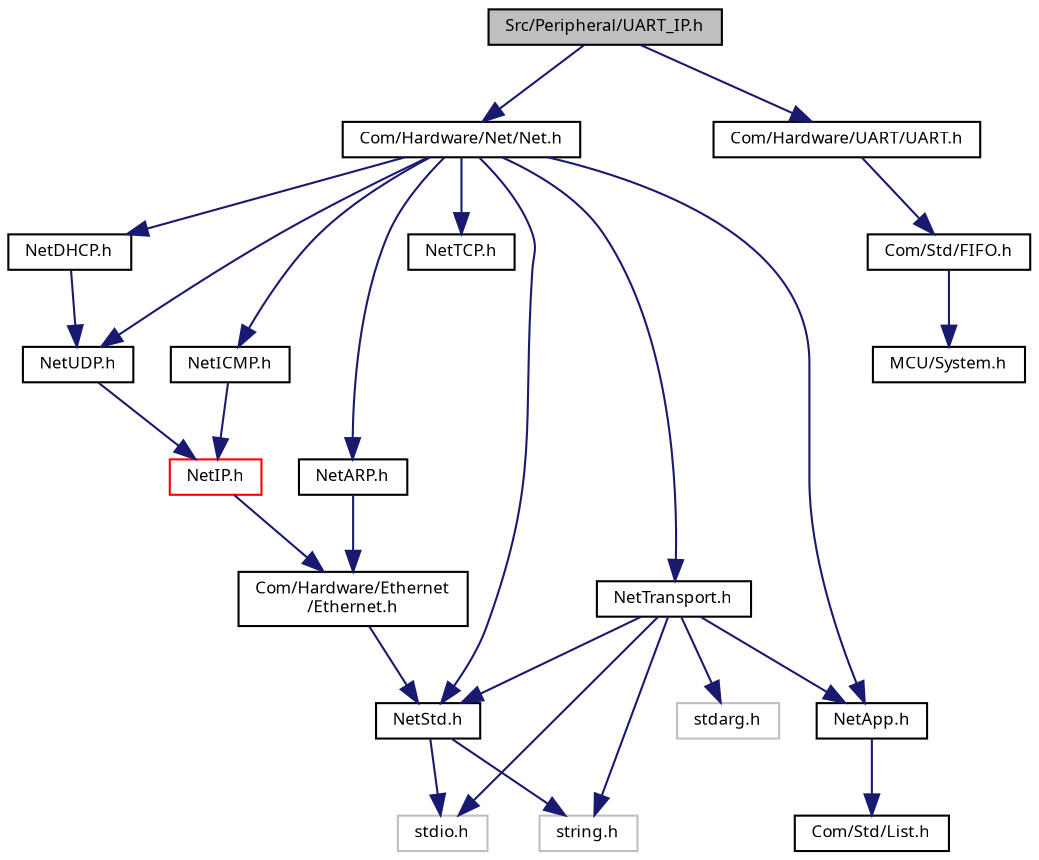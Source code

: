 digraph "Src/Peripheral/UART_IP.h"
{
  edge [fontname="Sans",fontsize="8",labelfontname="Sans",labelfontsize="8"];
  node [fontname="Sans",fontsize="8",shape=record];
  Node1 [label="Src/Peripheral/UART_IP.h",height=0.2,width=0.4,color="black", fillcolor="grey75", style="filled", fontcolor="black"];
  Node1 -> Node2 [color="midnightblue",fontsize="8",style="solid",fontname="Sans"];
  Node2 [label="Com/Hardware/Net/Net.h",height=0.2,width=0.4,color="black", fillcolor="white", style="filled",URL="$_net_8h.html"];
  Node2 -> Node3 [color="midnightblue",fontsize="8",style="solid",fontname="Sans"];
  Node3 [label="NetStd.h",height=0.2,width=0.4,color="black", fillcolor="white", style="filled",URL="$_net_std_8h.html",tooltip="Standard include file. "];
  Node3 -> Node4 [color="midnightblue",fontsize="8",style="solid",fontname="Sans"];
  Node4 [label="string.h",height=0.2,width=0.4,color="grey75", fillcolor="white", style="filled"];
  Node3 -> Node5 [color="midnightblue",fontsize="8",style="solid",fontname="Sans"];
  Node5 [label="stdio.h",height=0.2,width=0.4,color="grey75", fillcolor="white", style="filled"];
  Node2 -> Node6 [color="midnightblue",fontsize="8",style="solid",fontname="Sans"];
  Node6 [label="NetApp.h",height=0.2,width=0.4,color="black", fillcolor="white", style="filled",URL="$_net_app_8h_source.html"];
  Node6 -> Node7 [color="midnightblue",fontsize="8",style="solid",fontname="Sans"];
  Node7 [label="Com/Std/List.h",height=0.2,width=0.4,color="black", fillcolor="white", style="filled",URL="$_list_8h.html"];
  Node2 -> Node8 [color="midnightblue",fontsize="8",style="solid",fontname="Sans"];
  Node8 [label="NetTransport.h",height=0.2,width=0.4,color="black", fillcolor="white", style="filled",URL="$_net_transport_8h_source.html"];
  Node8 -> Node3 [color="midnightblue",fontsize="8",style="solid",fontname="Sans"];
  Node8 -> Node6 [color="midnightblue",fontsize="8",style="solid",fontname="Sans"];
  Node8 -> Node9 [color="midnightblue",fontsize="8",style="solid",fontname="Sans"];
  Node9 [label="stdarg.h",height=0.2,width=0.4,color="grey75", fillcolor="white", style="filled"];
  Node8 -> Node4 [color="midnightblue",fontsize="8",style="solid",fontname="Sans"];
  Node8 -> Node5 [color="midnightblue",fontsize="8",style="solid",fontname="Sans"];
  Node2 -> Node10 [color="midnightblue",fontsize="8",style="solid",fontname="Sans"];
  Node10 [label="NetARP.h",height=0.2,width=0.4,color="black", fillcolor="white", style="filled",URL="$_net_a_r_p_8h_source.html"];
  Node10 -> Node11 [color="midnightblue",fontsize="8",style="solid",fontname="Sans"];
  Node11 [label="Com/Hardware/Ethernet\l/Ethernet.h",height=0.2,width=0.4,color="black", fillcolor="white", style="filled",URL="$_ethernet_8h_source.html"];
  Node11 -> Node3 [color="midnightblue",fontsize="8",style="solid",fontname="Sans"];
  Node2 -> Node12 [color="midnightblue",fontsize="8",style="solid",fontname="Sans"];
  Node12 [label="NetDHCP.h",height=0.2,width=0.4,color="black", fillcolor="white", style="filled",URL="$_net_d_h_c_p_8h_source.html"];
  Node12 -> Node13 [color="midnightblue",fontsize="8",style="solid",fontname="Sans"];
  Node13 [label="NetUDP.h",height=0.2,width=0.4,color="black", fillcolor="white", style="filled",URL="$_net_u_d_p_8h_source.html"];
  Node13 -> Node14 [color="midnightblue",fontsize="8",style="solid",fontname="Sans"];
  Node14 [label="NetIP.h",height=0.2,width=0.4,color="red", fillcolor="white", style="filled",URL="$_net_i_p_8h_source.html"];
  Node14 -> Node11 [color="midnightblue",fontsize="8",style="solid",fontname="Sans"];
  Node2 -> Node15 [color="midnightblue",fontsize="8",style="solid",fontname="Sans"];
  Node15 [label="NetICMP.h",height=0.2,width=0.4,color="black", fillcolor="white", style="filled",URL="$_net_i_c_m_p_8h_source.html"];
  Node15 -> Node14 [color="midnightblue",fontsize="8",style="solid",fontname="Sans"];
  Node2 -> Node16 [color="midnightblue",fontsize="8",style="solid",fontname="Sans"];
  Node16 [label="NetTCP.h",height=0.2,width=0.4,color="black", fillcolor="white", style="filled",URL="$_net_t_c_p_8h_source.html"];
  Node2 -> Node13 [color="midnightblue",fontsize="8",style="solid",fontname="Sans"];
  Node1 -> Node17 [color="midnightblue",fontsize="8",style="solid",fontname="Sans"];
  Node17 [label="Com/Hardware/UART/UART.h",height=0.2,width=0.4,color="black", fillcolor="white", style="filled",URL="$_u_a_r_t_8h.html"];
  Node17 -> Node18 [color="midnightblue",fontsize="8",style="solid",fontname="Sans"];
  Node18 [label="Com/Std/FIFO.h",height=0.2,width=0.4,color="black", fillcolor="white", style="filled",URL="$_fifo_8h.html"];
  Node18 -> Node19 [color="midnightblue",fontsize="8",style="solid",fontname="Sans"];
  Node19 [label="MCU/System.h",height=0.2,width=0.4,color="black", fillcolor="white", style="filled",URL="$_system_8h.html"];
}
